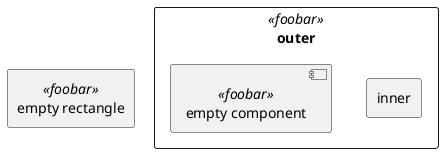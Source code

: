 {
  "sha1": "tllx7ocwkyubhks5v5noihkrae8tjm2",
  "insertion": {
    "when": "2024-06-04T17:28:46.417Z",
    "user": "plantuml@gmail.com"
  }
}
@startuml
rectangle "empty rectangle" <<foobar>> {
}
rectangle "outer" <<foobar>> {
  rectangle inner
component "empty component" <<foobar>> {
}
@enduml
